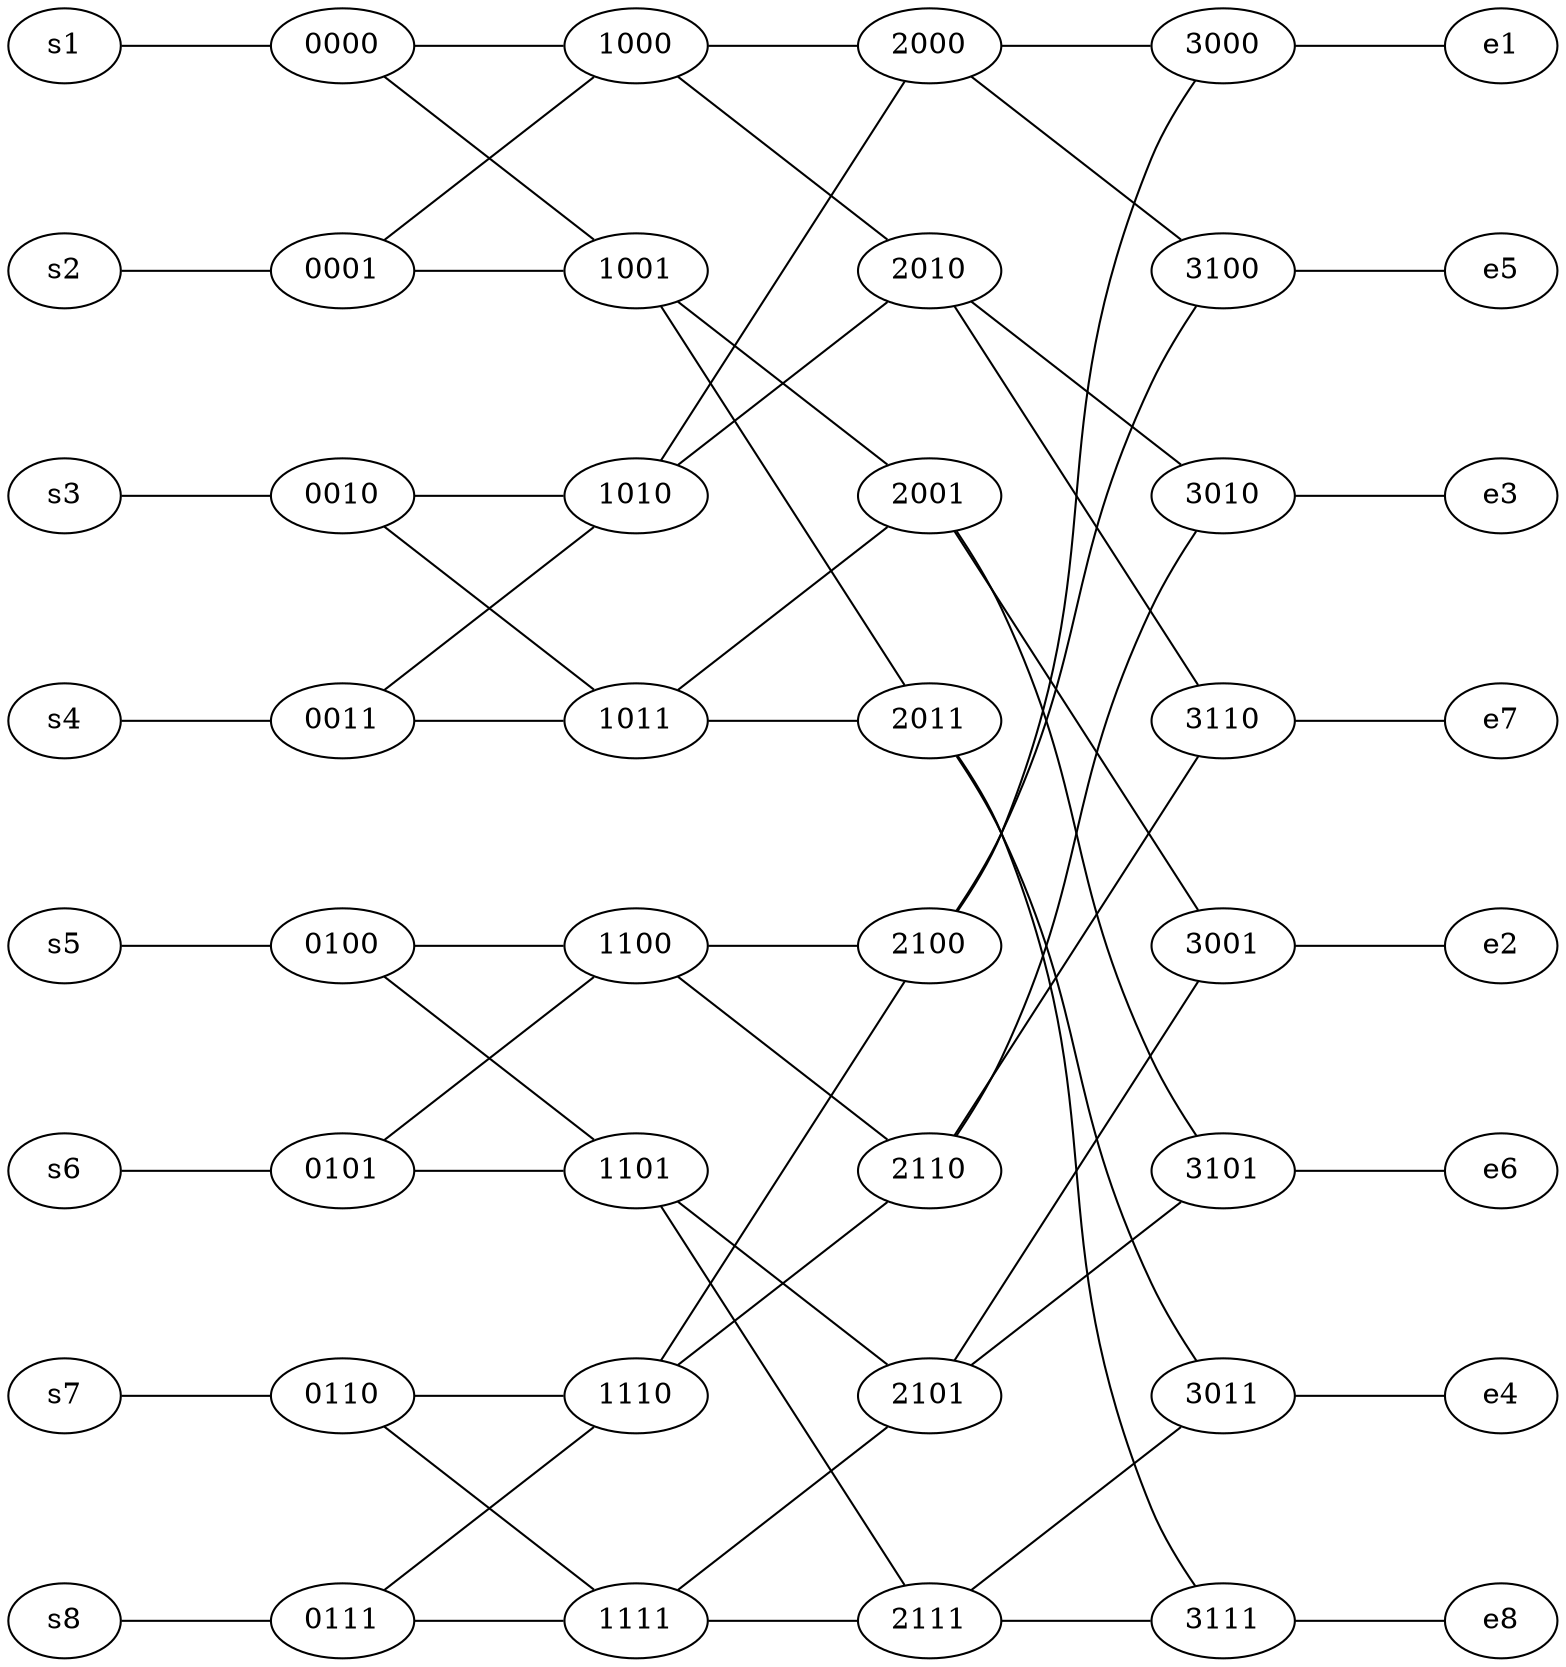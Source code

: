 strict graph {
  graph [nodesep=1, ranksep=1];
  rankdir=LR;

  s1 -- 0000 -- 1000 -- 2000 -- 3000 -- e1
  s2 -- 0001 -- 1001 -- 2001 -- 3001 -- e2
  s3 -- 0010 -- 1010 -- 2010 -- 3010 -- e3
  s4 -- 0011 -- 1011 -- 2011 -- 3011 -- e4
  s5 -- 0100 -- 1100 -- 2100 -- 3100 -- e5
  s6 -- 0101 -- 1101 -- 2101 -- 3101 -- e6
  s7 -- 0110 -- 1110 -- 2110 -- 3110 -- e7
  s8 -- 0111 -- 1111 -- 2111 -- 3111 -- e8


  2000 -- 3100
  2001 -- 3101
  2010 -- 3110
  2011 -- 3111
  2100 -- 3000
  2101 -- 3001
  2110 -- 3010
  2111 -- 3011
  1000 -- 2010
  1001 -- 2011
  1010 -- 2000
  1011 -- 2001
  0000 -- 1001
  0001 -- 1000
  0010 -- 1011
  0011 -- 1010
  1100 -- 2110
  1101 -- 2111
  1110 -- 2100
  1111 -- 2101
  0100 -- 1101
  0101 -- 1100
  0110 -- 1111
  0111 -- 1110

}